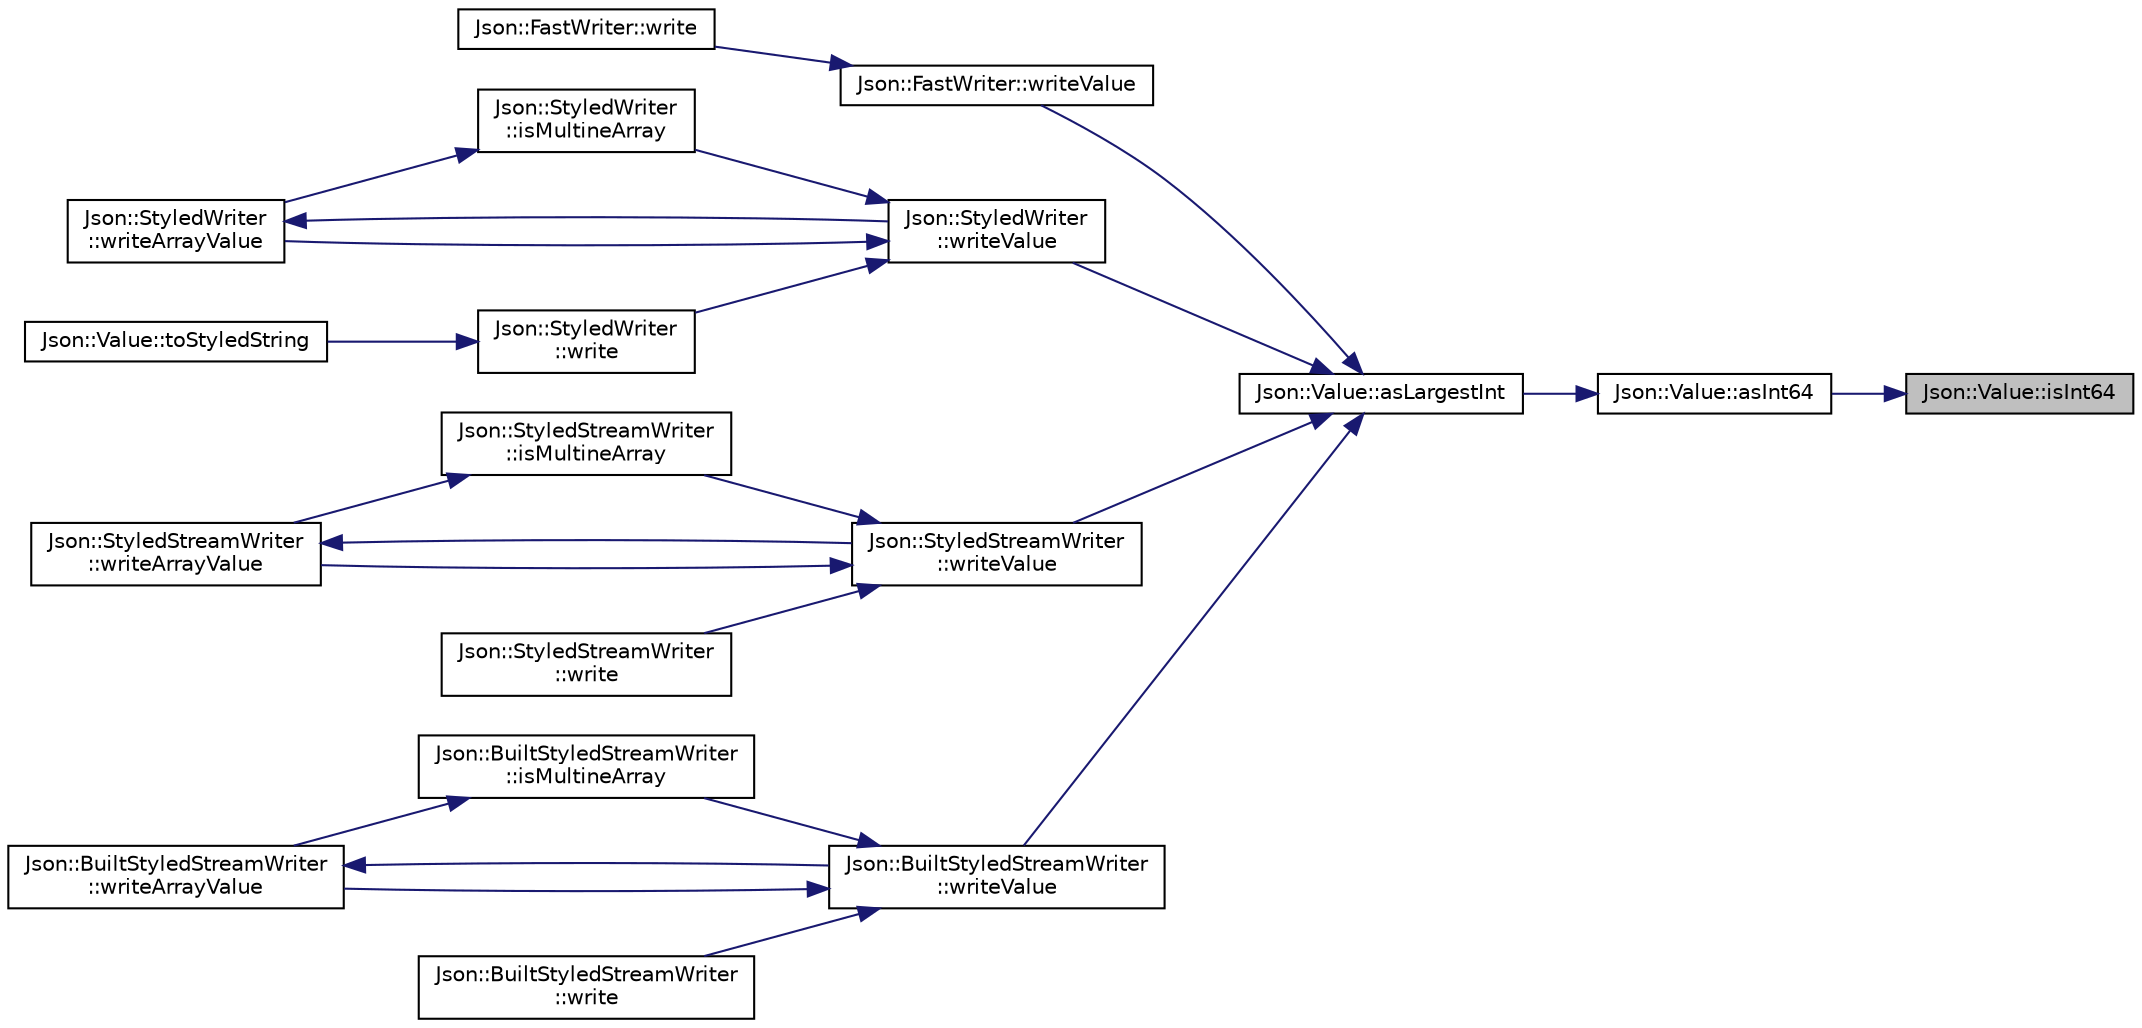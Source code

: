 digraph "Json::Value::isInt64"
{
 // LATEX_PDF_SIZE
  edge [fontname="Helvetica",fontsize="10",labelfontname="Helvetica",labelfontsize="10"];
  node [fontname="Helvetica",fontsize="10",shape=record];
  rankdir="RL";
  Node1 [label="Json::Value::isInt64",height=0.2,width=0.4,color="black", fillcolor="grey75", style="filled", fontcolor="black",tooltip=" "];
  Node1 -> Node2 [dir="back",color="midnightblue",fontsize="10",style="solid",fontname="Helvetica"];
  Node2 [label="Json::Value::asInt64",height=0.2,width=0.4,color="black", fillcolor="white", style="filled",URL="$class_json_1_1_value.html#aa647ac4fe51a2e325c063ebe32262b44",tooltip=" "];
  Node2 -> Node3 [dir="back",color="midnightblue",fontsize="10",style="solid",fontname="Helvetica"];
  Node3 [label="Json::Value::asLargestInt",height=0.2,width=0.4,color="black", fillcolor="white", style="filled",URL="$class_json_1_1_value.html#ab16f2ea2a117a1b3b576acab8b6a700d",tooltip=" "];
  Node3 -> Node4 [dir="back",color="midnightblue",fontsize="10",style="solid",fontname="Helvetica"];
  Node4 [label="Json::FastWriter::writeValue",height=0.2,width=0.4,color="black", fillcolor="white", style="filled",URL="$class_json_1_1_fast_writer.html#a2ef4a2ce13a341171f01f414f4fdd765",tooltip=" "];
  Node4 -> Node5 [dir="back",color="midnightblue",fontsize="10",style="solid",fontname="Helvetica"];
  Node5 [label="Json::FastWriter::write",height=0.2,width=0.4,color="black", fillcolor="white", style="filled",URL="$class_json_1_1_fast_writer.html#a93d45ba4bc312371d08beb3e3dfbe654",tooltip=" "];
  Node3 -> Node6 [dir="back",color="midnightblue",fontsize="10",style="solid",fontname="Helvetica"];
  Node6 [label="Json::StyledWriter\l::writeValue",height=0.2,width=0.4,color="black", fillcolor="white", style="filled",URL="$class_json_1_1_styled_writer.html#ac40143cf43f7c4a94d3d0b41e5245069",tooltip=" "];
  Node6 -> Node7 [dir="back",color="midnightblue",fontsize="10",style="solid",fontname="Helvetica"];
  Node7 [label="Json::StyledWriter\l::isMultineArray",height=0.2,width=0.4,color="black", fillcolor="white", style="filled",URL="$class_json_1_1_styled_writer.html#aa5dc671edf10b9976f1511da2271ab9d",tooltip=" "];
  Node7 -> Node8 [dir="back",color="midnightblue",fontsize="10",style="solid",fontname="Helvetica"];
  Node8 [label="Json::StyledWriter\l::writeArrayValue",height=0.2,width=0.4,color="black", fillcolor="white", style="filled",URL="$class_json_1_1_styled_writer.html#a0618c23d62965515def15ece1e677f5d",tooltip=" "];
  Node8 -> Node6 [dir="back",color="midnightblue",fontsize="10",style="solid",fontname="Helvetica"];
  Node6 -> Node9 [dir="back",color="midnightblue",fontsize="10",style="solid",fontname="Helvetica"];
  Node9 [label="Json::StyledWriter\l::write",height=0.2,width=0.4,color="black", fillcolor="white", style="filled",URL="$class_json_1_1_styled_writer.html#a5efab19b9746da9920c29cdae3a6b404",tooltip="Serialize a Value in JSON format."];
  Node9 -> Node10 [dir="back",color="midnightblue",fontsize="10",style="solid",fontname="Helvetica"];
  Node10 [label="Json::Value::toStyledString",height=0.2,width=0.4,color="black", fillcolor="white", style="filled",URL="$class_json_1_1_value.html#a00154cc8662d7a845ed59e175c2496cb",tooltip=" "];
  Node6 -> Node8 [dir="back",color="midnightblue",fontsize="10",style="solid",fontname="Helvetica"];
  Node3 -> Node11 [dir="back",color="midnightblue",fontsize="10",style="solid",fontname="Helvetica"];
  Node11 [label="Json::StyledStreamWriter\l::writeValue",height=0.2,width=0.4,color="black", fillcolor="white", style="filled",URL="$class_json_1_1_styled_stream_writer.html#a4359250e09273fa0144021684be001ae",tooltip=" "];
  Node11 -> Node12 [dir="back",color="midnightblue",fontsize="10",style="solid",fontname="Helvetica"];
  Node12 [label="Json::StyledStreamWriter\l::isMultineArray",height=0.2,width=0.4,color="black", fillcolor="white", style="filled",URL="$class_json_1_1_styled_stream_writer.html#a88f4d342cf25c73aabf77c1b8ba01e44",tooltip=" "];
  Node12 -> Node13 [dir="back",color="midnightblue",fontsize="10",style="solid",fontname="Helvetica"];
  Node13 [label="Json::StyledStreamWriter\l::writeArrayValue",height=0.2,width=0.4,color="black", fillcolor="white", style="filled",URL="$class_json_1_1_styled_stream_writer.html#a606f2ddd58093c9b019d452c1b6f09fe",tooltip=" "];
  Node13 -> Node11 [dir="back",color="midnightblue",fontsize="10",style="solid",fontname="Helvetica"];
  Node11 -> Node14 [dir="back",color="midnightblue",fontsize="10",style="solid",fontname="Helvetica"];
  Node14 [label="Json::StyledStreamWriter\l::write",height=0.2,width=0.4,color="black", fillcolor="white", style="filled",URL="$class_json_1_1_styled_stream_writer.html#a5d89d984fe675641e42c4370cd247774",tooltip="Serialize a Value in JSON format."];
  Node11 -> Node13 [dir="back",color="midnightblue",fontsize="10",style="solid",fontname="Helvetica"];
  Node3 -> Node15 [dir="back",color="midnightblue",fontsize="10",style="solid",fontname="Helvetica"];
  Node15 [label="Json::BuiltStyledStreamWriter\l::writeValue",height=0.2,width=0.4,color="black", fillcolor="white", style="filled",URL="$struct_json_1_1_built_styled_stream_writer.html#a7c9da861861e570a51b45f270c9ff150",tooltip=" "];
  Node15 -> Node16 [dir="back",color="midnightblue",fontsize="10",style="solid",fontname="Helvetica"];
  Node16 [label="Json::BuiltStyledStreamWriter\l::isMultineArray",height=0.2,width=0.4,color="black", fillcolor="white", style="filled",URL="$struct_json_1_1_built_styled_stream_writer.html#af423fd33b3d580506ea3efc53b05a077",tooltip=" "];
  Node16 -> Node17 [dir="back",color="midnightblue",fontsize="10",style="solid",fontname="Helvetica"];
  Node17 [label="Json::BuiltStyledStreamWriter\l::writeArrayValue",height=0.2,width=0.4,color="black", fillcolor="white", style="filled",URL="$struct_json_1_1_built_styled_stream_writer.html#acd20e9274bbcf7876ef3af2e7d23a31f",tooltip=" "];
  Node17 -> Node15 [dir="back",color="midnightblue",fontsize="10",style="solid",fontname="Helvetica"];
  Node15 -> Node18 [dir="back",color="midnightblue",fontsize="10",style="solid",fontname="Helvetica"];
  Node18 [label="Json::BuiltStyledStreamWriter\l::write",height=0.2,width=0.4,color="black", fillcolor="white", style="filled",URL="$struct_json_1_1_built_styled_stream_writer.html#a823cdb1afabb6b0d5f39bcd5a6a6f747",tooltip=" "];
  Node15 -> Node17 [dir="back",color="midnightblue",fontsize="10",style="solid",fontname="Helvetica"];
}
